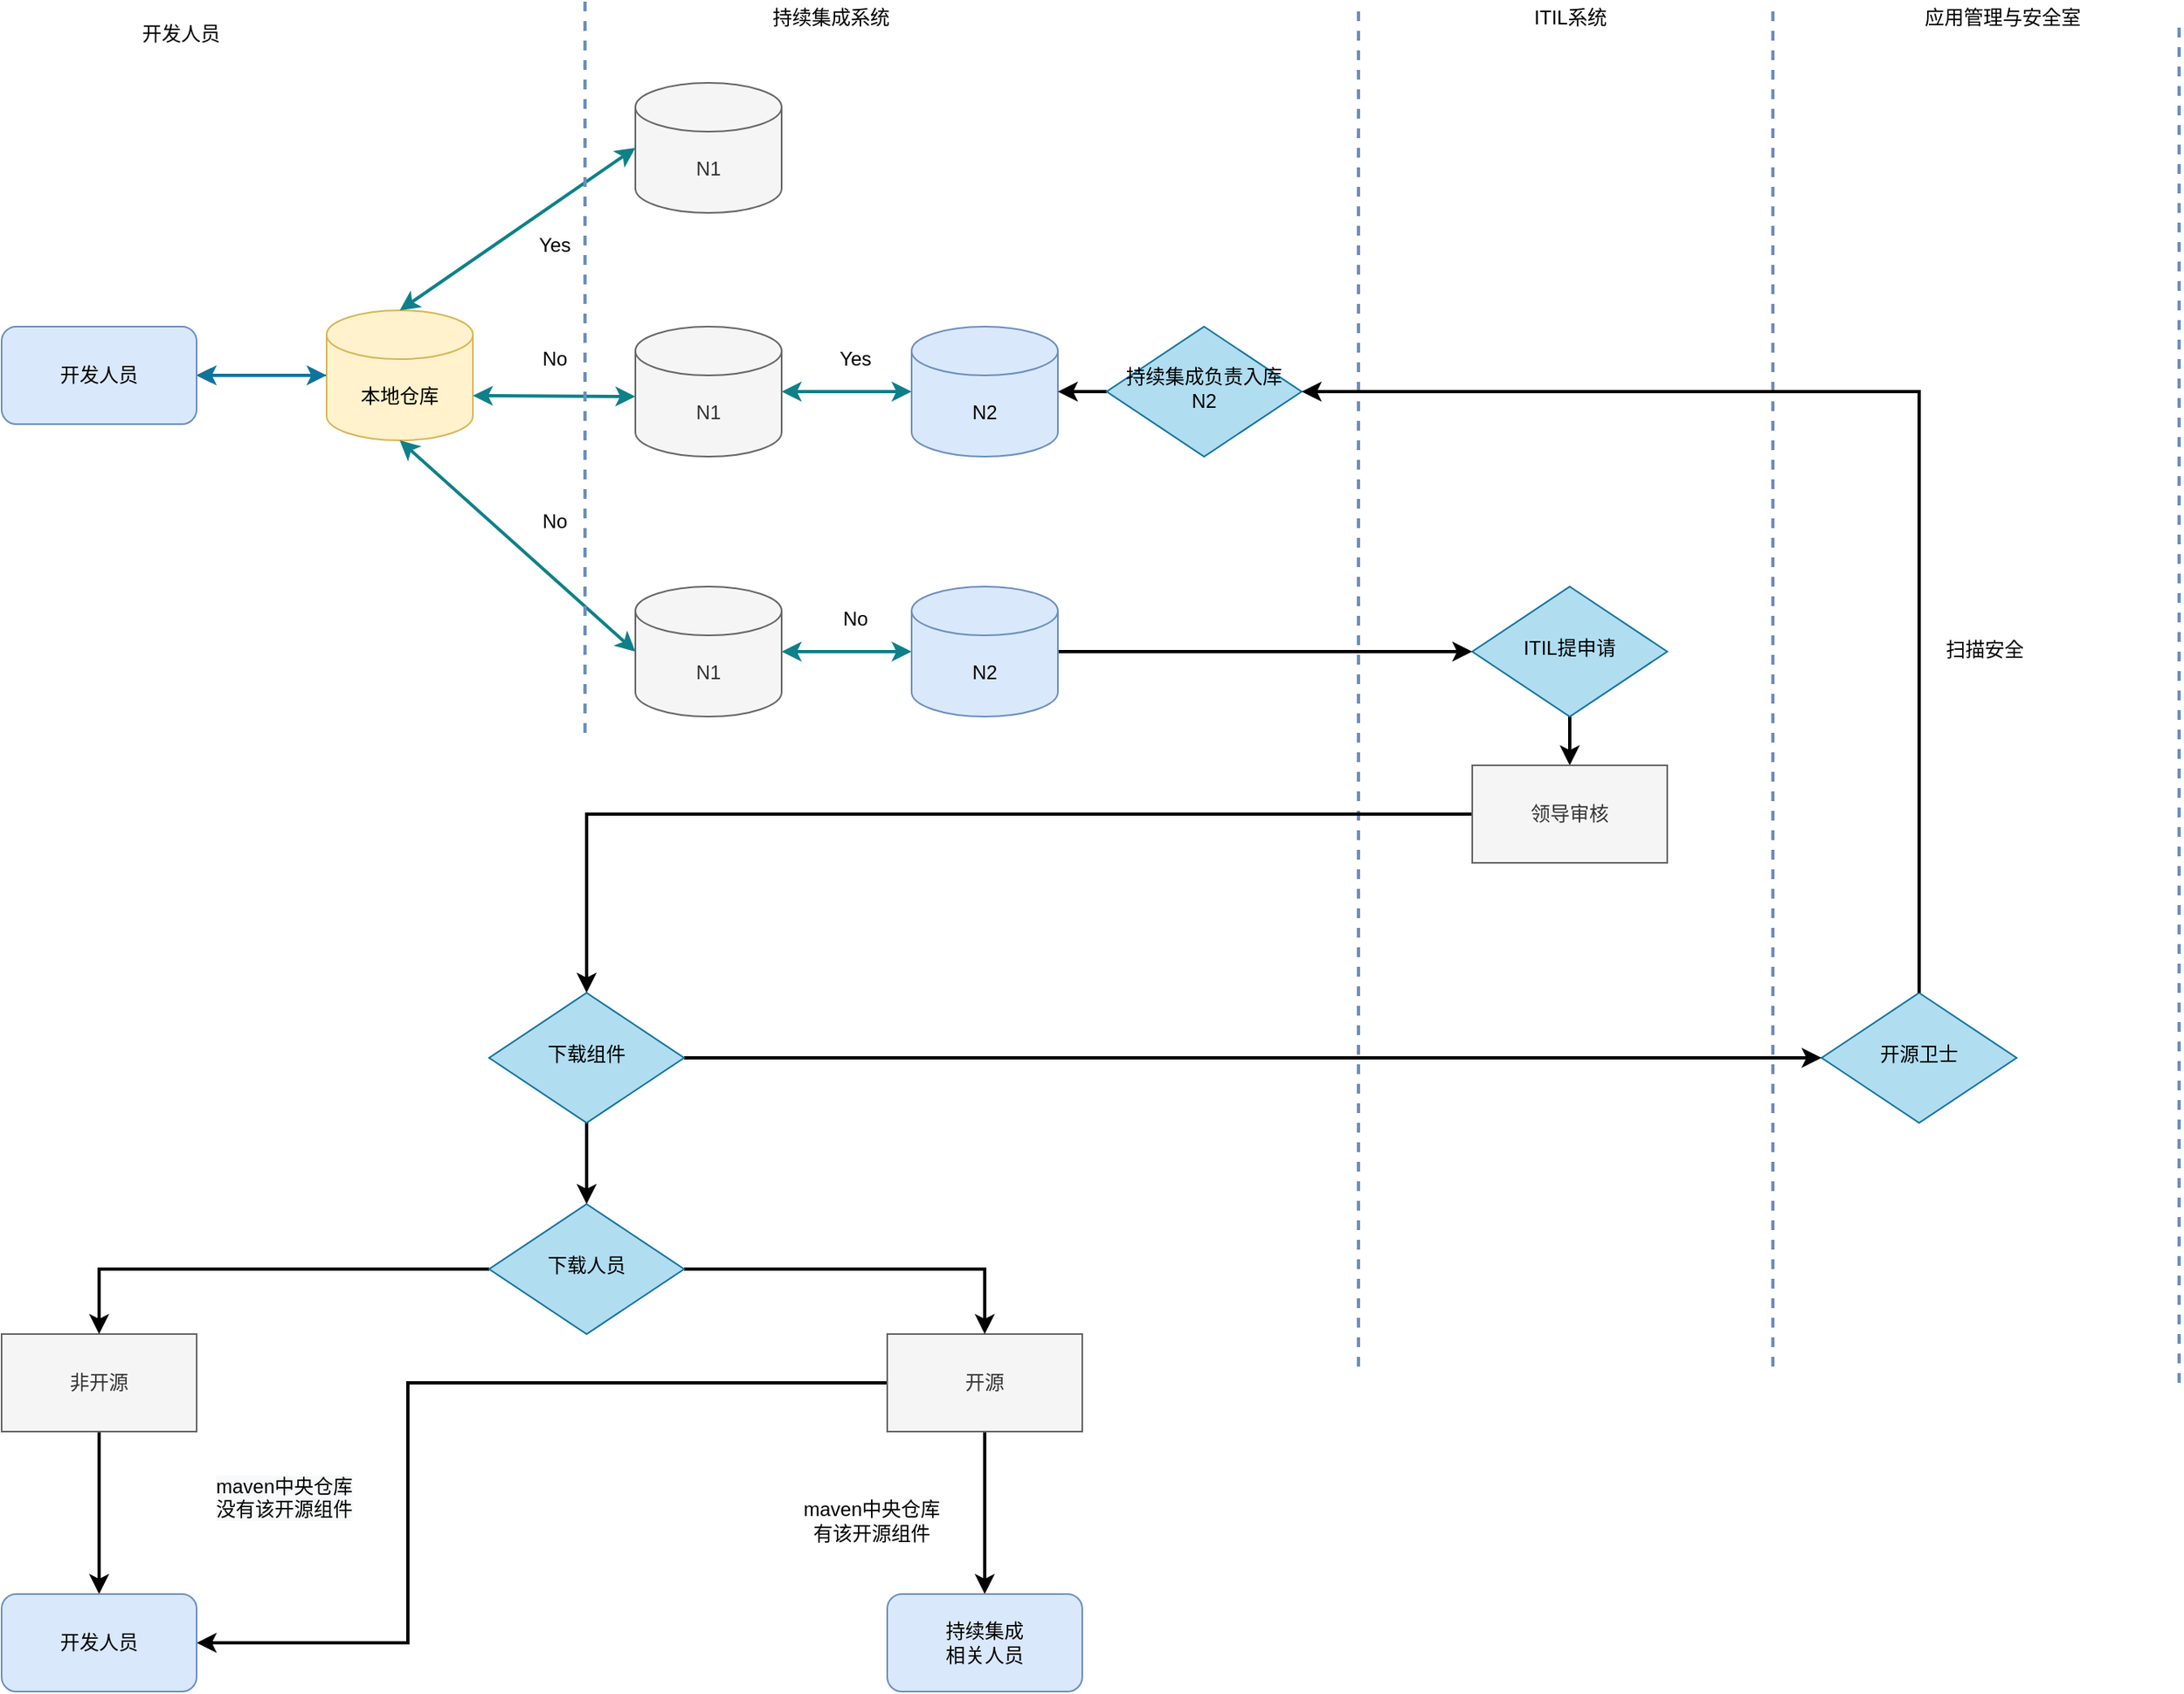 <mxfile version="13.7.3" type="github">
  <diagram id="C5RBs43oDa-KdzZeNtuy" name="Page-1">
    <mxGraphModel dx="1038" dy="532" grid="1" gridSize="10" guides="1" tooltips="1" connect="1" arrows="1" fold="1" page="1" pageScale="1" pageWidth="827" pageHeight="1169" math="0" shadow="0">
      <root>
        <mxCell id="WIyWlLk6GJQsqaUBKTNV-0" />
        <mxCell id="WIyWlLk6GJQsqaUBKTNV-1" parent="WIyWlLk6GJQsqaUBKTNV-0" />
        <mxCell id="p-poBL5CAFz2ABC6DZPX-92" value="" style="edgeStyle=orthogonalEdgeStyle;rounded=0;orthogonalLoop=1;jettySize=auto;html=1;" parent="WIyWlLk6GJQsqaUBKTNV-1" source="p-poBL5CAFz2ABC6DZPX-26" target="p-poBL5CAFz2ABC6DZPX-91" edge="1">
          <mxGeometry relative="1" as="geometry" />
        </mxCell>
        <mxCell id="p-poBL5CAFz2ABC6DZPX-26" value="本地仓库" style="shape=cylinder3;whiteSpace=wrap;html=1;boundedLbl=1;backgroundOutline=1;size=15;fillColor=#fff2cc;strokeColor=#d6b656;" parent="WIyWlLk6GJQsqaUBKTNV-1" vertex="1">
          <mxGeometry x="210" y="950" width="90" height="80" as="geometry" />
        </mxCell>
        <mxCell id="p-poBL5CAFz2ABC6DZPX-27" value="N1" style="shape=cylinder3;whiteSpace=wrap;html=1;boundedLbl=1;backgroundOutline=1;size=15;fillColor=#f5f5f5;strokeColor=#666666;fontColor=#333333;" parent="WIyWlLk6GJQsqaUBKTNV-1" vertex="1">
          <mxGeometry x="400" y="810" width="90" height="80" as="geometry" />
        </mxCell>
        <mxCell id="p-poBL5CAFz2ABC6DZPX-34" value="Yes" style="text;html=1;align=center;verticalAlign=middle;resizable=0;points=[];autosize=1;" parent="WIyWlLk6GJQsqaUBKTNV-1" vertex="1">
          <mxGeometry x="330" y="900" width="40" height="20" as="geometry" />
        </mxCell>
        <mxCell id="p-poBL5CAFz2ABC6DZPX-35" value="" style="endArrow=classic;startArrow=classic;html=1;entryX=0.5;entryY=1;entryDx=0;entryDy=0;entryPerimeter=0;fillColor=#b0e3e6;strokeColor=#0e8088;strokeWidth=2;exitX=0;exitY=0.5;exitDx=0;exitDy=0;exitPerimeter=0;" parent="WIyWlLk6GJQsqaUBKTNV-1" source="p-poBL5CAFz2ABC6DZPX-40" target="p-poBL5CAFz2ABC6DZPX-26" edge="1">
          <mxGeometry width="50" height="50" relative="1" as="geometry">
            <mxPoint x="400" y="1150" as="sourcePoint" />
            <mxPoint x="580" y="1100" as="targetPoint" />
          </mxGeometry>
        </mxCell>
        <mxCell id="p-poBL5CAFz2ABC6DZPX-36" value="" style="endArrow=classic;startArrow=classic;html=1;exitX=0.5;exitY=0;exitDx=0;exitDy=0;exitPerimeter=0;fillColor=#b0e3e6;strokeColor=#0e8088;strokeWidth=2;" parent="WIyWlLk6GJQsqaUBKTNV-1" source="p-poBL5CAFz2ABC6DZPX-26" edge="1">
          <mxGeometry width="50" height="50" relative="1" as="geometry">
            <mxPoint x="530" y="1030" as="sourcePoint" />
            <mxPoint x="400" y="850" as="targetPoint" />
          </mxGeometry>
        </mxCell>
        <mxCell id="p-poBL5CAFz2ABC6DZPX-37" value="" style="endArrow=classic;startArrow=classic;html=1;exitX=1;exitY=0;exitDx=0;exitDy=52.5;exitPerimeter=0;fillColor=#b0e3e6;strokeColor=#0e8088;strokeWidth=2;" parent="WIyWlLk6GJQsqaUBKTNV-1" source="p-poBL5CAFz2ABC6DZPX-26" edge="1">
          <mxGeometry width="50" height="50" relative="1" as="geometry">
            <mxPoint x="320" y="1020" as="sourcePoint" />
            <mxPoint x="400" y="1003" as="targetPoint" />
          </mxGeometry>
        </mxCell>
        <mxCell id="p-poBL5CAFz2ABC6DZPX-38" value="No" style="text;html=1;align=center;verticalAlign=middle;resizable=0;points=[];autosize=1;" parent="WIyWlLk6GJQsqaUBKTNV-1" vertex="1">
          <mxGeometry x="330" y="970" width="40" height="20" as="geometry" />
        </mxCell>
        <mxCell id="p-poBL5CAFz2ABC6DZPX-40" value="N1" style="shape=cylinder3;whiteSpace=wrap;html=1;boundedLbl=1;backgroundOutline=1;size=15;fillColor=#f5f5f5;strokeColor=#666666;fontColor=#333333;" parent="WIyWlLk6GJQsqaUBKTNV-1" vertex="1">
          <mxGeometry x="400" y="1120" width="90" height="80" as="geometry" />
        </mxCell>
        <mxCell id="p-poBL5CAFz2ABC6DZPX-41" value="N1" style="shape=cylinder3;whiteSpace=wrap;html=1;boundedLbl=1;backgroundOutline=1;size=15;fillColor=#f5f5f5;strokeColor=#666666;fontColor=#333333;" parent="WIyWlLk6GJQsqaUBKTNV-1" vertex="1">
          <mxGeometry x="400" y="960" width="90" height="80" as="geometry" />
        </mxCell>
        <mxCell id="p-poBL5CAFz2ABC6DZPX-42" value="N2" style="shape=cylinder3;whiteSpace=wrap;html=1;boundedLbl=1;backgroundOutline=1;size=15;fillColor=#dae8fc;strokeColor=#6c8ebf;" parent="WIyWlLk6GJQsqaUBKTNV-1" vertex="1">
          <mxGeometry x="570" y="960" width="90" height="80" as="geometry" />
        </mxCell>
        <mxCell id="p-poBL5CAFz2ABC6DZPX-43" value="" style="endArrow=classic;startArrow=classic;html=1;exitX=1;exitY=0.5;exitDx=0;exitDy=0;exitPerimeter=0;entryX=0;entryY=0.5;entryDx=0;entryDy=0;entryPerimeter=0;fillColor=#b0e3e6;strokeColor=#0e8088;strokeWidth=2;" parent="WIyWlLk6GJQsqaUBKTNV-1" source="p-poBL5CAFz2ABC6DZPX-41" target="p-poBL5CAFz2ABC6DZPX-42" edge="1">
          <mxGeometry width="50" height="50" relative="1" as="geometry">
            <mxPoint x="530" y="1030" as="sourcePoint" />
            <mxPoint x="580" y="980" as="targetPoint" />
          </mxGeometry>
        </mxCell>
        <mxCell id="p-poBL5CAFz2ABC6DZPX-44" value="Yes" style="text;html=1;align=center;verticalAlign=middle;resizable=0;points=[];autosize=1;" parent="WIyWlLk6GJQsqaUBKTNV-1" vertex="1">
          <mxGeometry x="515" y="970" width="40" height="20" as="geometry" />
        </mxCell>
        <mxCell id="p-poBL5CAFz2ABC6DZPX-85" style="edgeStyle=orthogonalEdgeStyle;rounded=0;orthogonalLoop=1;jettySize=auto;html=1;entryX=0;entryY=0.5;entryDx=0;entryDy=0;strokeWidth=2;" parent="WIyWlLk6GJQsqaUBKTNV-1" source="p-poBL5CAFz2ABC6DZPX-46" target="p-poBL5CAFz2ABC6DZPX-84" edge="1">
          <mxGeometry relative="1" as="geometry" />
        </mxCell>
        <mxCell id="p-poBL5CAFz2ABC6DZPX-46" value="N2" style="shape=cylinder3;whiteSpace=wrap;html=1;boundedLbl=1;backgroundOutline=1;size=15;fillColor=#dae8fc;strokeColor=#6c8ebf;" parent="WIyWlLk6GJQsqaUBKTNV-1" vertex="1">
          <mxGeometry x="570" y="1120" width="90" height="80" as="geometry" />
        </mxCell>
        <mxCell id="p-poBL5CAFz2ABC6DZPX-47" value="No" style="text;html=1;align=center;verticalAlign=middle;resizable=0;points=[];autosize=1;" parent="WIyWlLk6GJQsqaUBKTNV-1" vertex="1">
          <mxGeometry x="330" y="1070" width="40" height="20" as="geometry" />
        </mxCell>
        <mxCell id="p-poBL5CAFz2ABC6DZPX-48" value="" style="endArrow=classic;startArrow=classic;html=1;exitX=1;exitY=0.5;exitDx=0;exitDy=0;exitPerimeter=0;entryX=0;entryY=0.5;entryDx=0;entryDy=0;entryPerimeter=0;strokeWidth=2;fillColor=#b0e3e6;strokeColor=#0e8088;" parent="WIyWlLk6GJQsqaUBKTNV-1" source="p-poBL5CAFz2ABC6DZPX-40" target="p-poBL5CAFz2ABC6DZPX-46" edge="1">
          <mxGeometry width="50" height="50" relative="1" as="geometry">
            <mxPoint x="530" y="1200" as="sourcePoint" />
            <mxPoint x="580" y="1150" as="targetPoint" />
          </mxGeometry>
        </mxCell>
        <mxCell id="p-poBL5CAFz2ABC6DZPX-49" value="No" style="text;html=1;align=center;verticalAlign=middle;resizable=0;points=[];autosize=1;" parent="WIyWlLk6GJQsqaUBKTNV-1" vertex="1">
          <mxGeometry x="515" y="1130" width="40" height="20" as="geometry" />
        </mxCell>
        <mxCell id="p-poBL5CAFz2ABC6DZPX-68" value="" style="endArrow=classic;startArrow=classic;html=1;exitX=1;exitY=0.5;exitDx=0;exitDy=0;fillColor=#b1ddf0;strokeColor=#10739e;strokeWidth=2;" parent="WIyWlLk6GJQsqaUBKTNV-1" edge="1">
          <mxGeometry width="50" height="50" relative="1" as="geometry">
            <mxPoint x="130" y="990" as="sourcePoint" />
            <mxPoint x="210" y="990" as="targetPoint" />
          </mxGeometry>
        </mxCell>
        <mxCell id="v3agJQC7jBekaLf4iyz--32" style="edgeStyle=orthogonalEdgeStyle;rounded=0;orthogonalLoop=1;jettySize=auto;html=1;entryX=0.5;entryY=0;entryDx=0;entryDy=0;strokeWidth=2;" edge="1" parent="WIyWlLk6GJQsqaUBKTNV-1" source="p-poBL5CAFz2ABC6DZPX-84" target="v3agJQC7jBekaLf4iyz--17">
          <mxGeometry relative="1" as="geometry" />
        </mxCell>
        <mxCell id="p-poBL5CAFz2ABC6DZPX-84" value="ITIL提申请" style="rhombus;whiteSpace=wrap;html=1;shadow=0;fontFamily=Helvetica;fontSize=12;align=center;strokeWidth=1;spacing=6;spacingTop=-4;fillColor=#b1ddf0;strokeColor=#10739e;" parent="WIyWlLk6GJQsqaUBKTNV-1" vertex="1">
          <mxGeometry x="915" y="1120" width="120" height="80" as="geometry" />
        </mxCell>
        <mxCell id="p-poBL5CAFz2ABC6DZPX-91" value="开发人员" style="rounded=1;whiteSpace=wrap;html=1;fillColor=#dae8fc;strokeColor=#6c8ebf;" parent="WIyWlLk6GJQsqaUBKTNV-1" vertex="1">
          <mxGeometry x="10" y="960" width="120" height="60" as="geometry" />
        </mxCell>
        <mxCell id="v3agJQC7jBekaLf4iyz--24" style="edgeStyle=orthogonalEdgeStyle;rounded=0;orthogonalLoop=1;jettySize=auto;html=1;entryX=1;entryY=0.5;entryDx=0;entryDy=0;entryPerimeter=0;strokeWidth=2;" edge="1" parent="WIyWlLk6GJQsqaUBKTNV-1" source="v3agJQC7jBekaLf4iyz--29" target="p-poBL5CAFz2ABC6DZPX-42">
          <mxGeometry relative="1" as="geometry">
            <Array as="points" />
          </mxGeometry>
        </mxCell>
        <mxCell id="p-poBL5CAFz2ABC6DZPX-93" value="开源卫士" style="rhombus;whiteSpace=wrap;html=1;shadow=0;fontFamily=Helvetica;fontSize=12;align=center;strokeWidth=1;spacing=6;spacingTop=-4;fillColor=#b1ddf0;strokeColor=#10739e;" parent="WIyWlLk6GJQsqaUBKTNV-1" vertex="1">
          <mxGeometry x="1130" y="1370" width="120" height="80" as="geometry" />
        </mxCell>
        <mxCell id="p-poBL5CAFz2ABC6DZPX-126" style="edgeStyle=orthogonalEdgeStyle;rounded=0;orthogonalLoop=1;jettySize=auto;html=1;entryX=0.5;entryY=0;entryDx=0;entryDy=0;strokeWidth=2;" parent="WIyWlLk6GJQsqaUBKTNV-1" source="p-poBL5CAFz2ABC6DZPX-96" target="p-poBL5CAFz2ABC6DZPX-125" edge="1">
          <mxGeometry relative="1" as="geometry" />
        </mxCell>
        <mxCell id="v3agJQC7jBekaLf4iyz--2" style="edgeStyle=orthogonalEdgeStyle;rounded=0;orthogonalLoop=1;jettySize=auto;html=1;entryX=1;entryY=0.5;entryDx=0;entryDy=0;strokeWidth=2;" edge="1" parent="WIyWlLk6GJQsqaUBKTNV-1" source="p-poBL5CAFz2ABC6DZPX-105" target="v3agJQC7jBekaLf4iyz--1">
          <mxGeometry relative="1" as="geometry">
            <Array as="points">
              <mxPoint x="260" y="1610" />
              <mxPoint x="260" y="1770" />
            </Array>
          </mxGeometry>
        </mxCell>
        <mxCell id="v3agJQC7jBekaLf4iyz--13" style="edgeStyle=orthogonalEdgeStyle;rounded=0;orthogonalLoop=1;jettySize=auto;html=1;entryX=0.5;entryY=0;entryDx=0;entryDy=0;strokeWidth=2;" edge="1" parent="WIyWlLk6GJQsqaUBKTNV-1" source="p-poBL5CAFz2ABC6DZPX-105" target="p-poBL5CAFz2ABC6DZPX-117">
          <mxGeometry relative="1" as="geometry" />
        </mxCell>
        <mxCell id="p-poBL5CAFz2ABC6DZPX-105" value="开源" style="rounded=0;whiteSpace=wrap;html=1;fillColor=#f5f5f5;strokeColor=#666666;fontColor=#333333;" parent="WIyWlLk6GJQsqaUBKTNV-1" vertex="1">
          <mxGeometry x="555" y="1580" width="120" height="60" as="geometry" />
        </mxCell>
        <mxCell id="v3agJQC7jBekaLf4iyz--3" style="edgeStyle=orthogonalEdgeStyle;rounded=0;orthogonalLoop=1;jettySize=auto;html=1;entryX=0.5;entryY=0;entryDx=0;entryDy=0;strokeWidth=2;" edge="1" parent="WIyWlLk6GJQsqaUBKTNV-1" source="p-poBL5CAFz2ABC6DZPX-106" target="v3agJQC7jBekaLf4iyz--1">
          <mxGeometry relative="1" as="geometry" />
        </mxCell>
        <mxCell id="p-poBL5CAFz2ABC6DZPX-106" value="非开源" style="rounded=0;whiteSpace=wrap;html=1;fillColor=#f5f5f5;strokeColor=#666666;fontColor=#333333;" parent="WIyWlLk6GJQsqaUBKTNV-1" vertex="1">
          <mxGeometry x="10" y="1580" width="120" height="60" as="geometry" />
        </mxCell>
        <mxCell id="p-poBL5CAFz2ABC6DZPX-113" value="maven中央仓库&lt;br&gt;有该开源组件" style="text;html=1;align=center;verticalAlign=middle;resizable=0;points=[];autosize=1;" parent="WIyWlLk6GJQsqaUBKTNV-1" vertex="1">
          <mxGeometry x="480" y="1680" width="130" height="30" as="geometry" />
        </mxCell>
        <mxCell id="p-poBL5CAFz2ABC6DZPX-115" value="&lt;span style=&quot;color: rgb(0 , 0 , 0) ; font-family: &amp;#34;helvetica&amp;#34; ; font-size: 12px ; font-style: normal ; font-weight: 400 ; letter-spacing: normal ; text-align: center ; text-indent: 0px ; text-transform: none ; word-spacing: 0px ; background-color: rgb(248 , 249 , 250) ; display: inline ; float: none&quot;&gt;maven中央仓库&lt;br&gt;没有该&lt;/span&gt;&lt;span style=&quot;color: rgb(0 , 0 , 0) ; font-family: &amp;#34;helvetica&amp;#34; ; font-size: 12px ; font-style: normal ; font-weight: 400 ; letter-spacing: normal ; text-align: center ; text-indent: 0px ; text-transform: none ; word-spacing: 0px ; background-color: rgb(248 , 249 , 250) ; display: inline ; float: none&quot;&gt;开源组件&lt;/span&gt;" style="text;whiteSpace=wrap;html=1;" parent="WIyWlLk6GJQsqaUBKTNV-1" vertex="1">
          <mxGeometry x="140" y="1660" width="170" height="40" as="geometry" />
        </mxCell>
        <mxCell id="p-poBL5CAFz2ABC6DZPX-117" value="持续集成&lt;br&gt;相关人员" style="rounded=1;whiteSpace=wrap;html=1;fillColor=#dae8fc;strokeColor=#6c8ebf;" parent="WIyWlLk6GJQsqaUBKTNV-1" vertex="1">
          <mxGeometry x="555" y="1740" width="120" height="60" as="geometry" />
        </mxCell>
        <mxCell id="p-poBL5CAFz2ABC6DZPX-128" style="edgeStyle=orthogonalEdgeStyle;rounded=0;orthogonalLoop=1;jettySize=auto;html=1;entryX=0.5;entryY=0;entryDx=0;entryDy=0;strokeWidth=2;" parent="WIyWlLk6GJQsqaUBKTNV-1" source="p-poBL5CAFz2ABC6DZPX-125" target="p-poBL5CAFz2ABC6DZPX-106" edge="1">
          <mxGeometry relative="1" as="geometry" />
        </mxCell>
        <mxCell id="v3agJQC7jBekaLf4iyz--11" style="edgeStyle=orthogonalEdgeStyle;rounded=0;orthogonalLoop=1;jettySize=auto;html=1;entryX=0.5;entryY=0;entryDx=0;entryDy=0;strokeWidth=2;" edge="1" parent="WIyWlLk6GJQsqaUBKTNV-1" source="p-poBL5CAFz2ABC6DZPX-125" target="p-poBL5CAFz2ABC6DZPX-105">
          <mxGeometry relative="1" as="geometry" />
        </mxCell>
        <mxCell id="p-poBL5CAFz2ABC6DZPX-125" value="下载人员" style="rhombus;whiteSpace=wrap;html=1;shadow=0;fontFamily=Helvetica;fontSize=12;align=center;strokeWidth=1;spacing=6;spacingTop=-4;fillColor=#b1ddf0;strokeColor=#10739e;" parent="WIyWlLk6GJQsqaUBKTNV-1" vertex="1">
          <mxGeometry x="310" y="1500" width="120" height="80" as="geometry" />
        </mxCell>
        <mxCell id="p-poBL5CAFz2ABC6DZPX-132" value="" style="endArrow=none;dashed=1;html=1;strokeWidth=2;fillColor=#dae8fc;strokeColor=#6c8ebf;" parent="WIyWlLk6GJQsqaUBKTNV-1" edge="1">
          <mxGeometry width="50" height="50" relative="1" as="geometry">
            <mxPoint x="845" y="1600" as="sourcePoint" />
            <mxPoint x="845" y="760" as="targetPoint" />
          </mxGeometry>
        </mxCell>
        <mxCell id="v3agJQC7jBekaLf4iyz--1" value="开发人员" style="rounded=1;whiteSpace=wrap;html=1;fillColor=#dae8fc;strokeColor=#6c8ebf;" vertex="1" parent="WIyWlLk6GJQsqaUBKTNV-1">
          <mxGeometry x="10" y="1740" width="120" height="60" as="geometry" />
        </mxCell>
        <mxCell id="v3agJQC7jBekaLf4iyz--4" value="" style="endArrow=none;dashed=1;html=1;strokeWidth=2;fillColor=#dae8fc;strokeColor=#6c8ebf;" edge="1" parent="WIyWlLk6GJQsqaUBKTNV-1">
          <mxGeometry width="50" height="50" relative="1" as="geometry">
            <mxPoint x="1350" y="1610" as="sourcePoint" />
            <mxPoint x="1350" y="770" as="targetPoint" />
          </mxGeometry>
        </mxCell>
        <mxCell id="v3agJQC7jBekaLf4iyz--5" value="" style="endArrow=none;dashed=1;html=1;strokeWidth=2;fillColor=#dae8fc;strokeColor=#6c8ebf;" edge="1" parent="WIyWlLk6GJQsqaUBKTNV-1">
          <mxGeometry width="50" height="50" relative="1" as="geometry">
            <mxPoint x="1100" y="1600" as="sourcePoint" />
            <mxPoint x="1100" y="760" as="targetPoint" />
          </mxGeometry>
        </mxCell>
        <mxCell id="v3agJQC7jBekaLf4iyz--26" style="edgeStyle=orthogonalEdgeStyle;rounded=0;orthogonalLoop=1;jettySize=auto;html=1;strokeWidth=2;" edge="1" parent="WIyWlLk6GJQsqaUBKTNV-1" source="p-poBL5CAFz2ABC6DZPX-96" target="p-poBL5CAFz2ABC6DZPX-93">
          <mxGeometry relative="1" as="geometry">
            <mxPoint x="960" y="1410" as="targetPoint" />
          </mxGeometry>
        </mxCell>
        <mxCell id="p-poBL5CAFz2ABC6DZPX-96" value="下载组件" style="rhombus;whiteSpace=wrap;html=1;shadow=0;fontFamily=Helvetica;fontSize=12;align=center;strokeWidth=1;spacing=6;spacingTop=-4;fillColor=#b1ddf0;strokeColor=#10739e;" parent="WIyWlLk6GJQsqaUBKTNV-1" vertex="1">
          <mxGeometry x="310" y="1370" width="120" height="80" as="geometry" />
        </mxCell>
        <mxCell id="v3agJQC7jBekaLf4iyz--14" value="" style="endArrow=none;dashed=1;html=1;strokeWidth=2;fillColor=#dae8fc;strokeColor=#6c8ebf;" edge="1" parent="WIyWlLk6GJQsqaUBKTNV-1">
          <mxGeometry width="50" height="50" relative="1" as="geometry">
            <mxPoint x="369" y="1210" as="sourcePoint" />
            <mxPoint x="369" y="760" as="targetPoint" />
          </mxGeometry>
        </mxCell>
        <mxCell id="v3agJQC7jBekaLf4iyz--15" value="开发人员" style="text;html=1;align=center;verticalAlign=middle;resizable=0;points=[];autosize=1;" vertex="1" parent="WIyWlLk6GJQsqaUBKTNV-1">
          <mxGeometry x="80" y="770" width="80" height="20" as="geometry" />
        </mxCell>
        <mxCell id="v3agJQC7jBekaLf4iyz--16" value="持续集成系统" style="text;html=1;align=center;verticalAlign=middle;resizable=0;points=[];autosize=1;" vertex="1" parent="WIyWlLk6GJQsqaUBKTNV-1">
          <mxGeometry x="465" y="760" width="110" height="20" as="geometry" />
        </mxCell>
        <mxCell id="v3agJQC7jBekaLf4iyz--33" style="edgeStyle=orthogonalEdgeStyle;rounded=0;orthogonalLoop=1;jettySize=auto;html=1;entryX=0.5;entryY=0;entryDx=0;entryDy=0;strokeWidth=2;" edge="1" parent="WIyWlLk6GJQsqaUBKTNV-1" source="v3agJQC7jBekaLf4iyz--17" target="p-poBL5CAFz2ABC6DZPX-96">
          <mxGeometry relative="1" as="geometry" />
        </mxCell>
        <mxCell id="v3agJQC7jBekaLf4iyz--17" value="领导审核" style="rounded=0;whiteSpace=wrap;html=1;fillColor=#f5f5f5;strokeColor=#666666;fontColor=#333333;" vertex="1" parent="WIyWlLk6GJQsqaUBKTNV-1">
          <mxGeometry x="915" y="1230" width="120" height="60" as="geometry" />
        </mxCell>
        <mxCell id="v3agJQC7jBekaLf4iyz--27" value="ITIL系统" style="text;html=1;align=center;verticalAlign=middle;resizable=0;points=[];autosize=1;" vertex="1" parent="WIyWlLk6GJQsqaUBKTNV-1">
          <mxGeometry x="940" y="760" width="70" height="20" as="geometry" />
        </mxCell>
        <mxCell id="v3agJQC7jBekaLf4iyz--28" value="应用管理与安全室" style="text;html=1;align=center;verticalAlign=middle;resizable=0;points=[];autosize=1;" vertex="1" parent="WIyWlLk6GJQsqaUBKTNV-1">
          <mxGeometry x="1171" y="760" width="140" height="20" as="geometry" />
        </mxCell>
        <mxCell id="v3agJQC7jBekaLf4iyz--29" value="持续集成负责入库N2" style="rhombus;whiteSpace=wrap;html=1;shadow=0;fontFamily=Helvetica;fontSize=12;align=center;strokeWidth=1;spacing=6;spacingTop=-4;fillColor=#b1ddf0;strokeColor=#10739e;" vertex="1" parent="WIyWlLk6GJQsqaUBKTNV-1">
          <mxGeometry x="690" y="960" width="120" height="80" as="geometry" />
        </mxCell>
        <mxCell id="v3agJQC7jBekaLf4iyz--30" style="edgeStyle=orthogonalEdgeStyle;rounded=0;orthogonalLoop=1;jettySize=auto;html=1;entryX=1;entryY=0.5;entryDx=0;entryDy=0;entryPerimeter=0;strokeWidth=2;" edge="1" parent="WIyWlLk6GJQsqaUBKTNV-1" source="p-poBL5CAFz2ABC6DZPX-93" target="v3agJQC7jBekaLf4iyz--29">
          <mxGeometry relative="1" as="geometry">
            <mxPoint x="1190" y="1300" as="sourcePoint" />
            <mxPoint x="660" y="1000" as="targetPoint" />
            <Array as="points">
              <mxPoint x="1190" y="1000" />
            </Array>
          </mxGeometry>
        </mxCell>
        <mxCell id="v3agJQC7jBekaLf4iyz--31" value="扫描安全" style="text;html=1;align=center;verticalAlign=middle;resizable=0;points=[];autosize=1;" vertex="1" parent="WIyWlLk6GJQsqaUBKTNV-1">
          <mxGeometry x="1190" y="1149" width="80" height="20" as="geometry" />
        </mxCell>
      </root>
    </mxGraphModel>
  </diagram>
</mxfile>
